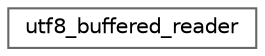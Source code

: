 digraph "Graphical Class Hierarchy"
{
 // LATEX_PDF_SIZE
  bgcolor="transparent";
  edge [fontname=Helvetica,fontsize=10,labelfontname=Helvetica,labelfontsize=10];
  node [fontname=Helvetica,fontsize=10,shape=box,height=0.2,width=0.4];
  rankdir="LR";
  Node0 [id="Node000000",label="utf8_buffered_reader",height=0.2,width=0.4,color="grey40", fillcolor="white", style="filled",URL="$classutf8__buffered__reader.html",tooltip=" "];
}
